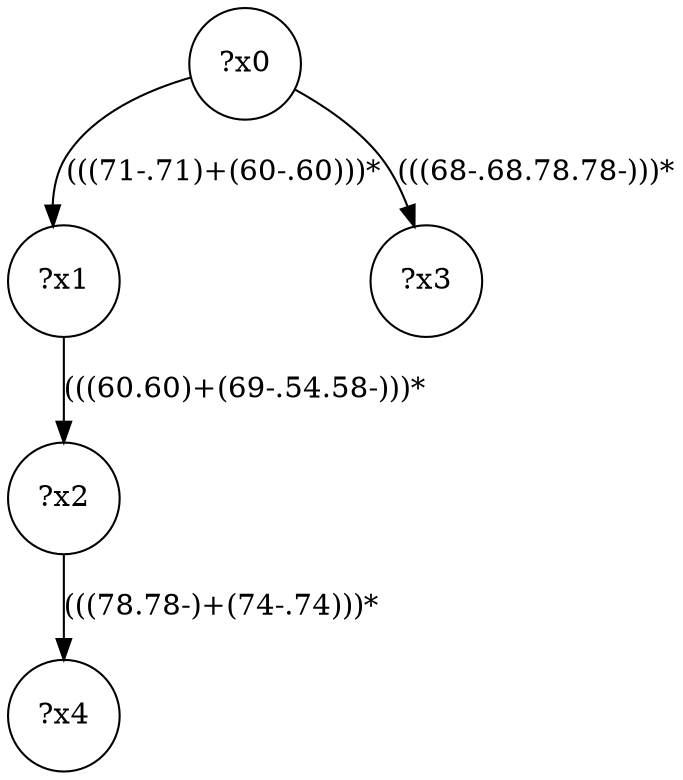 digraph g {
	x0 [shape=circle, label="?x0"];
	x1 [shape=circle, label="?x1"];
	x0 -> x1 [label="(((71-.71)+(60-.60)))*"];
	x2 [shape=circle, label="?x2"];
	x1 -> x2 [label="(((60.60)+(69-.54.58-)))*"];
	x3 [shape=circle, label="?x3"];
	x0 -> x3 [label="(((68-.68.78.78-)))*"];
	x4 [shape=circle, label="?x4"];
	x2 -> x4 [label="(((78.78-)+(74-.74)))*"];
}

